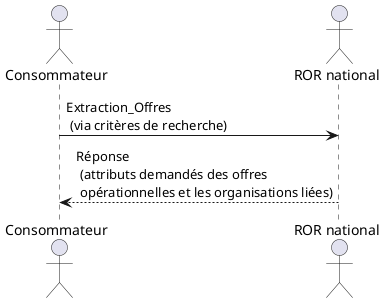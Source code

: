 @startuml extraction_offre_partielle
actor "Consommateur" as C
actor "ROR national" as ROR
C -> ROR : Extraction_Offres \n (via critères de recherche)
ROR --> C : Réponse \n (attributs demandés des offres \n opérationnelles et les organisations liées)
@enduml
